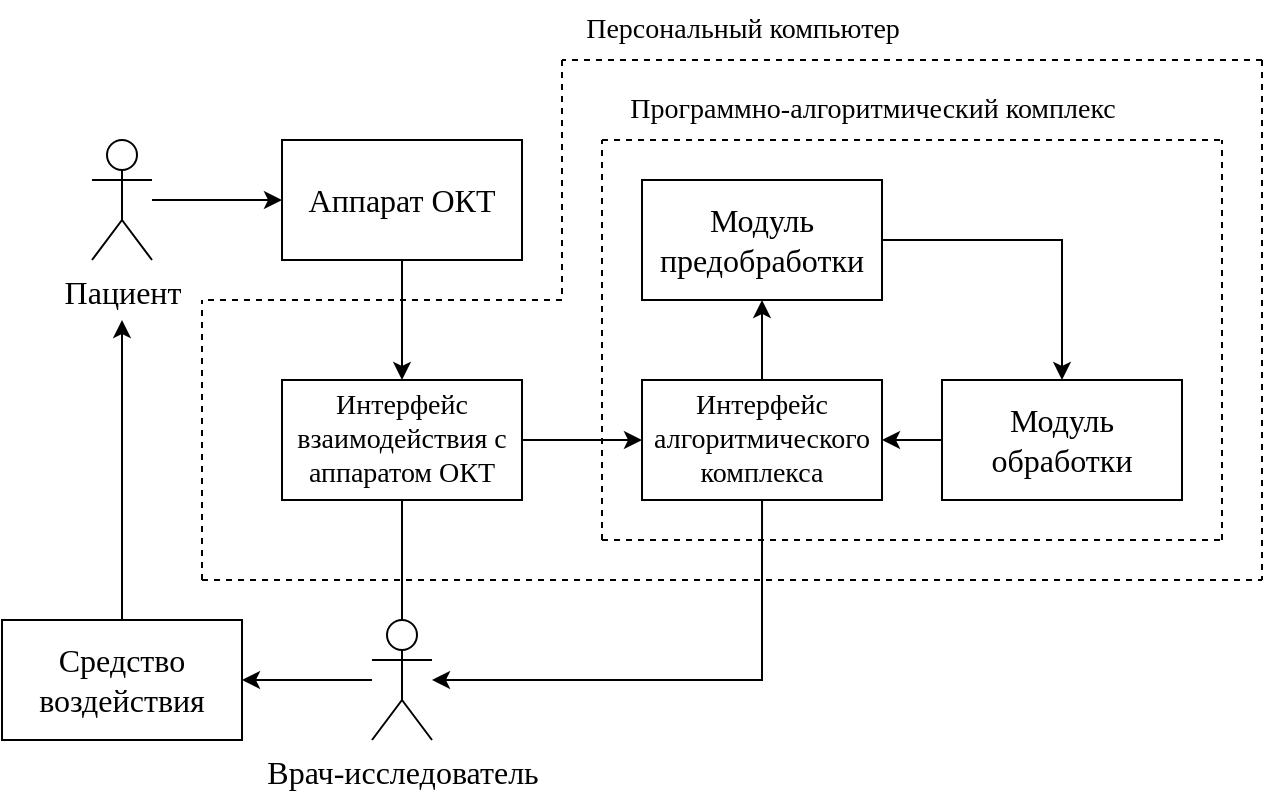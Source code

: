 <mxfile version="26.2.13">
  <diagram name="Страница — 1" id="hVBhWr2LMx8Ybd7yFUyz">
    <mxGraphModel dx="952" dy="539" grid="1" gridSize="10" guides="1" tooltips="1" connect="1" arrows="1" fold="1" page="1" pageScale="1" pageWidth="827" pageHeight="1169" math="0" shadow="0">
      <root>
        <mxCell id="0" />
        <mxCell id="1" parent="0" />
        <mxCell id="Xj6_LScw0XqvjqZo55e4-38" style="edgeStyle=orthogonalEdgeStyle;rounded=0;orthogonalLoop=1;jettySize=auto;html=1;entryX=0;entryY=0.5;entryDx=0;entryDy=0;" parent="1" source="Xj6_LScw0XqvjqZo55e4-1" target="Xj6_LScw0XqvjqZo55e4-2" edge="1">
          <mxGeometry relative="1" as="geometry" />
        </mxCell>
        <mxCell id="Xj6_LScw0XqvjqZo55e4-1" value="&lt;font face=&quot;Times New Roman&quot; style=&quot;font-size: 16px;&quot;&gt;Пациент&lt;/font&gt;" style="shape=umlActor;verticalLabelPosition=bottom;verticalAlign=top;html=1;outlineConnect=0;" parent="1" vertex="1">
          <mxGeometry x="135" y="150" width="30" height="60" as="geometry" />
        </mxCell>
        <mxCell id="Xj6_LScw0XqvjqZo55e4-26" style="edgeStyle=orthogonalEdgeStyle;rounded=0;orthogonalLoop=1;jettySize=auto;html=1;entryX=0.5;entryY=0;entryDx=0;entryDy=0;" parent="1" source="Xj6_LScw0XqvjqZo55e4-2" target="Xj6_LScw0XqvjqZo55e4-9" edge="1">
          <mxGeometry relative="1" as="geometry" />
        </mxCell>
        <mxCell id="Xj6_LScw0XqvjqZo55e4-2" value="&lt;font face=&quot;Times New Roman&quot;&gt;&lt;span style=&quot;font-size: 16px;&quot;&gt;Аппарат ОКТ&lt;/span&gt;&lt;/font&gt;" style="rounded=0;whiteSpace=wrap;html=1;" parent="1" vertex="1">
          <mxGeometry x="230" y="150" width="120" height="60" as="geometry" />
        </mxCell>
        <mxCell id="Xj6_LScw0XqvjqZo55e4-18" style="edgeStyle=orthogonalEdgeStyle;rounded=0;orthogonalLoop=1;jettySize=auto;html=1;entryX=0.5;entryY=0;entryDx=0;entryDy=0;" parent="1" source="Xj6_LScw0XqvjqZo55e4-4" target="Xj6_LScw0XqvjqZo55e4-5" edge="1">
          <mxGeometry relative="1" as="geometry" />
        </mxCell>
        <mxCell id="Xj6_LScw0XqvjqZo55e4-4" value="&lt;font face=&quot;Times New Roman&quot;&gt;&lt;span style=&quot;font-size: 16px;&quot;&gt;Модуль предобработки&lt;/span&gt;&lt;/font&gt;" style="rounded=0;whiteSpace=wrap;html=1;" parent="1" vertex="1">
          <mxGeometry x="410" y="170" width="120" height="60" as="geometry" />
        </mxCell>
        <mxCell id="Xj6_LScw0XqvjqZo55e4-20" style="edgeStyle=orthogonalEdgeStyle;rounded=0;orthogonalLoop=1;jettySize=auto;html=1;entryX=1;entryY=0.5;entryDx=0;entryDy=0;" parent="1" source="Xj6_LScw0XqvjqZo55e4-5" target="Xj6_LScw0XqvjqZo55e4-6" edge="1">
          <mxGeometry relative="1" as="geometry" />
        </mxCell>
        <mxCell id="Xj6_LScw0XqvjqZo55e4-5" value="&lt;font face=&quot;Times New Roman&quot;&gt;&lt;span style=&quot;font-size: 16px;&quot;&gt;Модуль обработки&lt;/span&gt;&lt;/font&gt;" style="rounded=0;whiteSpace=wrap;html=1;" parent="1" vertex="1">
          <mxGeometry x="560" y="270" width="120" height="60" as="geometry" />
        </mxCell>
        <mxCell id="Xj6_LScw0XqvjqZo55e4-21" style="edgeStyle=orthogonalEdgeStyle;rounded=0;orthogonalLoop=1;jettySize=auto;html=1;" parent="1" target="Xj6_LScw0XqvjqZo55e4-7" edge="1">
          <mxGeometry relative="1" as="geometry">
            <Array as="points">
              <mxPoint x="470" y="420" />
            </Array>
            <mxPoint x="470.029" y="280" as="sourcePoint" />
          </mxGeometry>
        </mxCell>
        <mxCell id="Xj6_LScw0XqvjqZo55e4-28" style="edgeStyle=orthogonalEdgeStyle;rounded=0;orthogonalLoop=1;jettySize=auto;html=1;entryX=0.5;entryY=1;entryDx=0;entryDy=0;" parent="1" source="Xj6_LScw0XqvjqZo55e4-6" target="Xj6_LScw0XqvjqZo55e4-4" edge="1">
          <mxGeometry relative="1" as="geometry" />
        </mxCell>
        <mxCell id="Xj6_LScw0XqvjqZo55e4-6" value="&lt;font style=&quot;font-size: 14px;&quot; face=&quot;Times New Roman&quot;&gt;Интерфейс алгоритмического комплекса&lt;/font&gt;" style="rounded=0;whiteSpace=wrap;html=1;" parent="1" vertex="1">
          <mxGeometry x="410" y="270" width="120" height="60" as="geometry" />
        </mxCell>
        <mxCell id="Xj6_LScw0XqvjqZo55e4-25" style="edgeStyle=orthogonalEdgeStyle;rounded=0;orthogonalLoop=1;jettySize=auto;html=1;entryX=1;entryY=0.5;entryDx=0;entryDy=0;" parent="1" source="Xj6_LScw0XqvjqZo55e4-7" target="Xj6_LScw0XqvjqZo55e4-8" edge="1">
          <mxGeometry relative="1" as="geometry" />
        </mxCell>
        <mxCell id="Xj6_LScw0XqvjqZo55e4-29" style="edgeStyle=orthogonalEdgeStyle;rounded=0;orthogonalLoop=1;jettySize=auto;html=1;entryX=0.5;entryY=1;entryDx=0;entryDy=0;" parent="1" source="Xj6_LScw0XqvjqZo55e4-7" edge="1">
          <mxGeometry relative="1" as="geometry">
            <mxPoint x="290" y="280" as="targetPoint" />
          </mxGeometry>
        </mxCell>
        <mxCell id="Xj6_LScw0XqvjqZo55e4-7" value="&lt;font face=&quot;Times New Roman&quot; style=&quot;font-size: 16px;&quot;&gt;Врач-исследователь&lt;/font&gt;" style="shape=umlActor;verticalLabelPosition=bottom;verticalAlign=top;html=1;outlineConnect=0;" parent="1" vertex="1">
          <mxGeometry x="275" y="390" width="30" height="60" as="geometry" />
        </mxCell>
        <mxCell id="Xj6_LScw0XqvjqZo55e4-24" style="edgeStyle=orthogonalEdgeStyle;rounded=0;orthogonalLoop=1;jettySize=auto;html=1;" parent="1" source="Xj6_LScw0XqvjqZo55e4-8" edge="1">
          <mxGeometry relative="1" as="geometry">
            <mxPoint x="150" y="240" as="targetPoint" />
          </mxGeometry>
        </mxCell>
        <mxCell id="Xj6_LScw0XqvjqZo55e4-8" value="&lt;font face=&quot;Times New Roman&quot; style=&quot;font-size: 16px;&quot;&gt;Средство воздействия&lt;/font&gt;" style="rounded=0;whiteSpace=wrap;html=1;" parent="1" vertex="1">
          <mxGeometry x="90" y="390" width="120" height="60" as="geometry" />
        </mxCell>
        <mxCell id="Xj6_LScw0XqvjqZo55e4-27" style="edgeStyle=orthogonalEdgeStyle;rounded=0;orthogonalLoop=1;jettySize=auto;html=1;entryX=0;entryY=0.5;entryDx=0;entryDy=0;" parent="1" source="Xj6_LScw0XqvjqZo55e4-9" target="Xj6_LScw0XqvjqZo55e4-6" edge="1">
          <mxGeometry relative="1" as="geometry" />
        </mxCell>
        <mxCell id="Xj6_LScw0XqvjqZo55e4-9" value="&lt;font style=&quot;font-size: 14px;&quot; face=&quot;Times New Roman&quot;&gt;Интерфейс взаимодействия с аппаратом ОКТ&lt;/font&gt;" style="rounded=0;whiteSpace=wrap;html=1;" parent="1" vertex="1">
          <mxGeometry x="230" y="270" width="120" height="60" as="geometry" />
        </mxCell>
        <mxCell id="Xj6_LScw0XqvjqZo55e4-30" value="" style="endArrow=none;dashed=1;html=1;rounded=0;" parent="1" edge="1">
          <mxGeometry width="50" height="50" relative="1" as="geometry">
            <mxPoint x="190" y="370" as="sourcePoint" />
            <mxPoint x="190" y="230" as="targetPoint" />
          </mxGeometry>
        </mxCell>
        <mxCell id="Xj6_LScw0XqvjqZo55e4-31" value="" style="endArrow=none;dashed=1;html=1;rounded=0;" parent="1" edge="1">
          <mxGeometry width="50" height="50" relative="1" as="geometry">
            <mxPoint x="370" y="230" as="sourcePoint" />
            <mxPoint x="190" y="230" as="targetPoint" />
          </mxGeometry>
        </mxCell>
        <mxCell id="Xj6_LScw0XqvjqZo55e4-33" value="" style="endArrow=none;dashed=1;html=1;rounded=0;" parent="1" edge="1">
          <mxGeometry width="50" height="50" relative="1" as="geometry">
            <mxPoint x="720" y="110" as="sourcePoint" />
            <mxPoint x="370" y="110" as="targetPoint" />
          </mxGeometry>
        </mxCell>
        <mxCell id="Xj6_LScw0XqvjqZo55e4-34" value="" style="endArrow=none;dashed=1;html=1;rounded=0;" parent="1" edge="1">
          <mxGeometry width="50" height="50" relative="1" as="geometry">
            <mxPoint x="720" y="110" as="sourcePoint" />
            <mxPoint x="720" y="370" as="targetPoint" />
          </mxGeometry>
        </mxCell>
        <mxCell id="Xj6_LScw0XqvjqZo55e4-36" value="" style="endArrow=none;dashed=1;html=1;rounded=0;" parent="1" edge="1">
          <mxGeometry width="50" height="50" relative="1" as="geometry">
            <mxPoint x="190" y="370" as="sourcePoint" />
            <mxPoint x="720" y="370" as="targetPoint" />
          </mxGeometry>
        </mxCell>
        <mxCell id="Xj6_LScw0XqvjqZo55e4-37" value="&lt;font face=&quot;Times New Roman&quot;&gt;&lt;span style=&quot;font-size: 14px;&quot;&gt;Персональный компьютер&lt;/span&gt;&lt;/font&gt;" style="text;html=1;align=center;verticalAlign=middle;resizable=0;points=[];autosize=1;strokeColor=none;fillColor=none;" parent="1" vertex="1">
          <mxGeometry x="370" y="80" width="180" height="30" as="geometry" />
        </mxCell>
        <mxCell id="71skPsU5DKZUtiHkQqRY-2" value="" style="endArrow=none;dashed=1;html=1;rounded=0;" edge="1" parent="1">
          <mxGeometry width="50" height="50" relative="1" as="geometry">
            <mxPoint x="390" y="350" as="sourcePoint" />
            <mxPoint x="390" y="150" as="targetPoint" />
          </mxGeometry>
        </mxCell>
        <mxCell id="71skPsU5DKZUtiHkQqRY-3" value="" style="endArrow=none;dashed=1;html=1;rounded=0;" edge="1" parent="1">
          <mxGeometry width="50" height="50" relative="1" as="geometry">
            <mxPoint x="390" y="350" as="sourcePoint" />
            <mxPoint x="700" y="350" as="targetPoint" />
          </mxGeometry>
        </mxCell>
        <mxCell id="71skPsU5DKZUtiHkQqRY-4" value="" style="endArrow=none;dashed=1;html=1;rounded=0;" edge="1" parent="1">
          <mxGeometry width="50" height="50" relative="1" as="geometry">
            <mxPoint x="700" y="350" as="sourcePoint" />
            <mxPoint x="700" y="150" as="targetPoint" />
          </mxGeometry>
        </mxCell>
        <mxCell id="71skPsU5DKZUtiHkQqRY-5" value="" style="endArrow=none;dashed=1;html=1;rounded=0;" edge="1" parent="1">
          <mxGeometry width="50" height="50" relative="1" as="geometry">
            <mxPoint x="390" y="150" as="sourcePoint" />
            <mxPoint x="700" y="150" as="targetPoint" />
          </mxGeometry>
        </mxCell>
        <mxCell id="71skPsU5DKZUtiHkQqRY-6" value="&lt;font face=&quot;Times New Roman&quot;&gt;&lt;span style=&quot;font-size: 14px;&quot;&gt;Программно-алгоритмический комплекс&lt;/span&gt;&lt;/font&gt;" style="text;html=1;align=center;verticalAlign=middle;resizable=0;points=[];autosize=1;strokeColor=none;fillColor=none;" vertex="1" parent="1">
          <mxGeometry x="390" y="120" width="270" height="30" as="geometry" />
        </mxCell>
        <mxCell id="71skPsU5DKZUtiHkQqRY-7" value="" style="endArrow=none;dashed=1;html=1;rounded=0;" edge="1" parent="1">
          <mxGeometry width="50" height="50" relative="1" as="geometry">
            <mxPoint x="370" y="110" as="sourcePoint" />
            <mxPoint x="370" y="230" as="targetPoint" />
          </mxGeometry>
        </mxCell>
      </root>
    </mxGraphModel>
  </diagram>
</mxfile>
